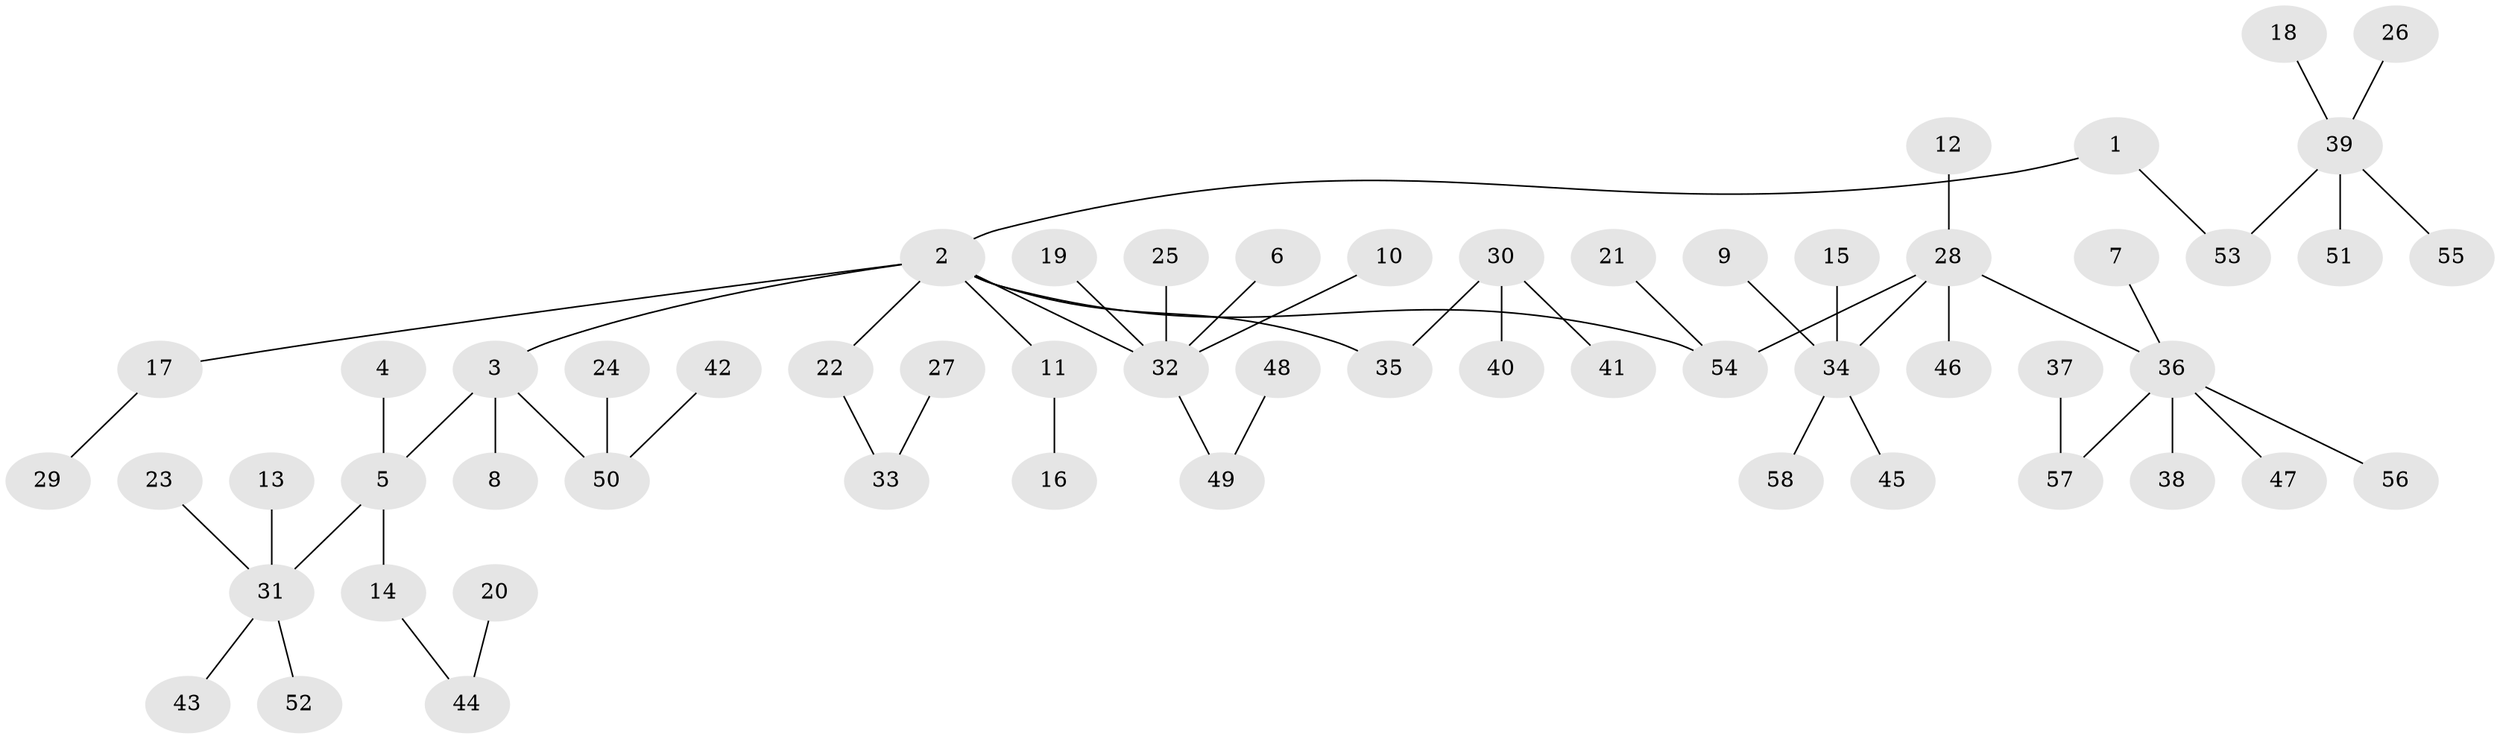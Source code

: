 // original degree distribution, {5: 0.043478260869565216, 8: 0.008695652173913044, 2: 0.26956521739130435, 3: 0.1391304347826087, 4: 0.05217391304347826, 6: 0.008695652173913044, 1: 0.4782608695652174}
// Generated by graph-tools (version 1.1) at 2025/50/03/09/25 03:50:16]
// undirected, 58 vertices, 57 edges
graph export_dot {
graph [start="1"]
  node [color=gray90,style=filled];
  1;
  2;
  3;
  4;
  5;
  6;
  7;
  8;
  9;
  10;
  11;
  12;
  13;
  14;
  15;
  16;
  17;
  18;
  19;
  20;
  21;
  22;
  23;
  24;
  25;
  26;
  27;
  28;
  29;
  30;
  31;
  32;
  33;
  34;
  35;
  36;
  37;
  38;
  39;
  40;
  41;
  42;
  43;
  44;
  45;
  46;
  47;
  48;
  49;
  50;
  51;
  52;
  53;
  54;
  55;
  56;
  57;
  58;
  1 -- 2 [weight=1.0];
  1 -- 53 [weight=1.0];
  2 -- 3 [weight=1.0];
  2 -- 11 [weight=1.0];
  2 -- 17 [weight=1.0];
  2 -- 22 [weight=1.0];
  2 -- 32 [weight=1.0];
  2 -- 35 [weight=1.0];
  2 -- 54 [weight=1.0];
  3 -- 5 [weight=1.0];
  3 -- 8 [weight=1.0];
  3 -- 50 [weight=1.0];
  4 -- 5 [weight=1.0];
  5 -- 14 [weight=1.0];
  5 -- 31 [weight=1.0];
  6 -- 32 [weight=1.0];
  7 -- 36 [weight=1.0];
  9 -- 34 [weight=1.0];
  10 -- 32 [weight=1.0];
  11 -- 16 [weight=1.0];
  12 -- 28 [weight=1.0];
  13 -- 31 [weight=1.0];
  14 -- 44 [weight=1.0];
  15 -- 34 [weight=1.0];
  17 -- 29 [weight=1.0];
  18 -- 39 [weight=1.0];
  19 -- 32 [weight=1.0];
  20 -- 44 [weight=1.0];
  21 -- 54 [weight=1.0];
  22 -- 33 [weight=1.0];
  23 -- 31 [weight=1.0];
  24 -- 50 [weight=1.0];
  25 -- 32 [weight=1.0];
  26 -- 39 [weight=1.0];
  27 -- 33 [weight=1.0];
  28 -- 34 [weight=1.0];
  28 -- 36 [weight=1.0];
  28 -- 46 [weight=1.0];
  28 -- 54 [weight=1.0];
  30 -- 35 [weight=1.0];
  30 -- 40 [weight=1.0];
  30 -- 41 [weight=1.0];
  31 -- 43 [weight=1.0];
  31 -- 52 [weight=1.0];
  32 -- 49 [weight=1.0];
  34 -- 45 [weight=1.0];
  34 -- 58 [weight=1.0];
  36 -- 38 [weight=1.0];
  36 -- 47 [weight=1.0];
  36 -- 56 [weight=1.0];
  36 -- 57 [weight=1.0];
  37 -- 57 [weight=1.0];
  39 -- 51 [weight=1.0];
  39 -- 53 [weight=1.0];
  39 -- 55 [weight=1.0];
  42 -- 50 [weight=1.0];
  48 -- 49 [weight=1.0];
}
